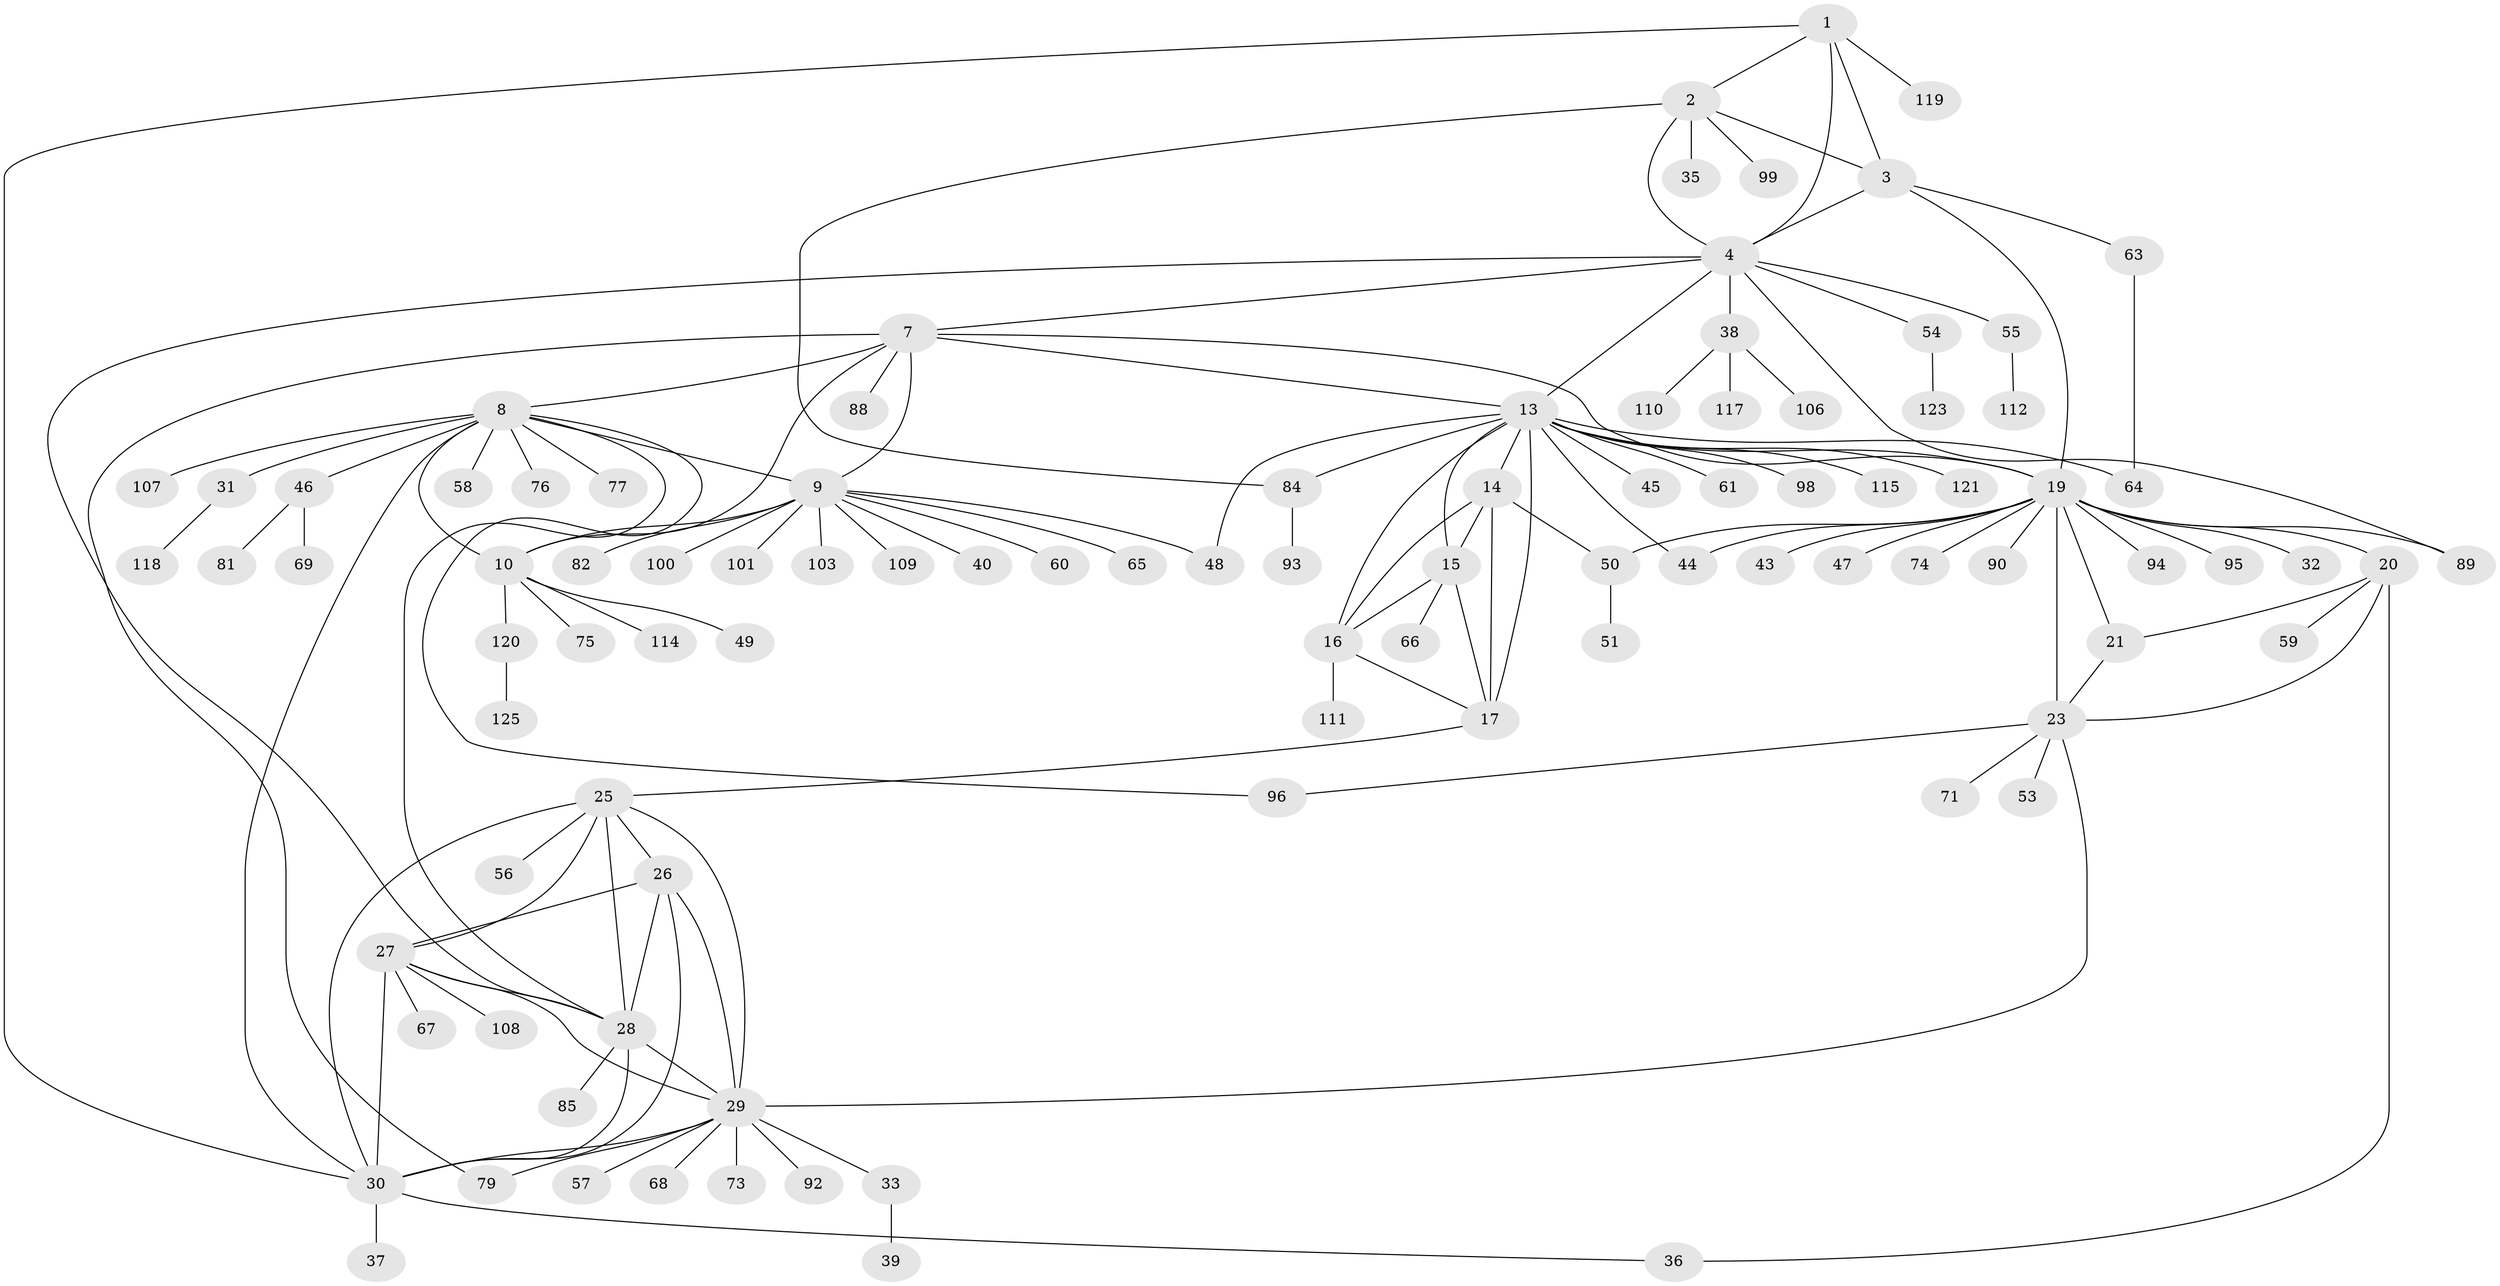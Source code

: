 // original degree distribution, {7: 0.05555555555555555, 5: 0.047619047619047616, 8: 0.05555555555555555, 9: 0.03968253968253968, 11: 0.007936507936507936, 13: 0.015873015873015872, 12: 0.007936507936507936, 14: 0.007936507936507936, 10: 0.007936507936507936, 3: 0.023809523809523808, 1: 0.5396825396825397, 2: 0.16666666666666666, 4: 0.023809523809523808}
// Generated by graph-tools (version 1.1) at 2025/42/03/06/25 10:42:08]
// undirected, 97 vertices, 138 edges
graph export_dot {
graph [start="1"]
  node [color=gray90,style=filled];
  1;
  2 [super="+6"];
  3 [super="+42"];
  4 [super="+5"];
  7 [super="+116"];
  8 [super="+83"];
  9 [super="+12"];
  10 [super="+11"];
  13 [super="+18"];
  14 [super="+87"];
  15 [super="+70"];
  16 [super="+91"];
  17 [super="+62"];
  19 [super="+22"];
  20 [super="+24"];
  21;
  23 [super="+52"];
  25 [super="+86"];
  26;
  27 [super="+126"];
  28 [super="+78"];
  29 [super="+34"];
  30 [super="+102"];
  31 [super="+41"];
  32;
  33;
  35;
  36;
  37;
  38 [super="+105"];
  39;
  40;
  43;
  44;
  45;
  46 [super="+72"];
  47;
  48;
  49;
  50 [super="+124"];
  51;
  53;
  54;
  55;
  56;
  57;
  58;
  59;
  60;
  61;
  63;
  64 [super="+104"];
  65;
  66 [super="+122"];
  67;
  68;
  69;
  71 [super="+97"];
  73;
  74 [super="+80"];
  75;
  76;
  77;
  79;
  81;
  82;
  84;
  85;
  88;
  89;
  90;
  92;
  93 [super="+113"];
  94;
  95;
  96;
  98;
  99;
  100;
  101;
  103;
  106;
  107;
  108;
  109;
  110;
  111;
  112;
  114;
  115;
  117;
  118;
  119;
  120;
  121;
  123;
  125;
  1 -- 2 [weight=2];
  1 -- 3;
  1 -- 4 [weight=2];
  1 -- 119;
  1 -- 30;
  2 -- 3 [weight=2];
  2 -- 4 [weight=4];
  2 -- 99;
  2 -- 35;
  2 -- 84;
  3 -- 4 [weight=2];
  3 -- 19;
  3 -- 63;
  4 -- 38;
  4 -- 55;
  4 -- 7;
  4 -- 54;
  4 -- 89;
  4 -- 28;
  4 -- 13;
  7 -- 8;
  7 -- 9 [weight=2];
  7 -- 10 [weight=2];
  7 -- 19;
  7 -- 79;
  7 -- 88;
  7 -- 13;
  8 -- 9 [weight=2];
  8 -- 10 [weight=2];
  8 -- 30;
  8 -- 31;
  8 -- 46;
  8 -- 58;
  8 -- 76;
  8 -- 77;
  8 -- 107;
  8 -- 28;
  8 -- 96;
  9 -- 10 [weight=4];
  9 -- 40;
  9 -- 48;
  9 -- 60;
  9 -- 65;
  9 -- 100;
  9 -- 101;
  9 -- 109;
  9 -- 82;
  9 -- 103;
  10 -- 75;
  10 -- 49;
  10 -- 114;
  10 -- 120;
  13 -- 14 [weight=2];
  13 -- 15 [weight=2];
  13 -- 16 [weight=2];
  13 -- 17 [weight=2];
  13 -- 44;
  13 -- 61;
  13 -- 121;
  13 -- 98;
  13 -- 45;
  13 -- 48;
  13 -- 19;
  13 -- 84;
  13 -- 115;
  13 -- 64;
  14 -- 15;
  14 -- 16;
  14 -- 17;
  14 -- 50;
  15 -- 16;
  15 -- 17;
  15 -- 66;
  16 -- 17;
  16 -- 111;
  17 -- 25;
  19 -- 20 [weight=4];
  19 -- 21 [weight=2];
  19 -- 23 [weight=2];
  19 -- 44;
  19 -- 47;
  19 -- 50;
  19 -- 89;
  19 -- 95;
  19 -- 32;
  19 -- 74;
  19 -- 43;
  19 -- 90;
  19 -- 94;
  20 -- 21 [weight=2];
  20 -- 23 [weight=2];
  20 -- 36;
  20 -- 59;
  21 -- 23;
  23 -- 29;
  23 -- 53;
  23 -- 71;
  23 -- 96;
  25 -- 26;
  25 -- 27;
  25 -- 28;
  25 -- 29;
  25 -- 30;
  25 -- 56;
  26 -- 27;
  26 -- 28;
  26 -- 29;
  26 -- 30;
  27 -- 28;
  27 -- 29;
  27 -- 30;
  27 -- 67;
  27 -- 108;
  28 -- 29;
  28 -- 30;
  28 -- 85;
  29 -- 30;
  29 -- 33;
  29 -- 73;
  29 -- 68;
  29 -- 57;
  29 -- 92;
  29 -- 79;
  30 -- 36;
  30 -- 37;
  31 -- 118;
  33 -- 39;
  38 -- 110;
  38 -- 117;
  38 -- 106;
  46 -- 69;
  46 -- 81;
  50 -- 51;
  54 -- 123;
  55 -- 112;
  63 -- 64;
  84 -- 93;
  120 -- 125;
}
